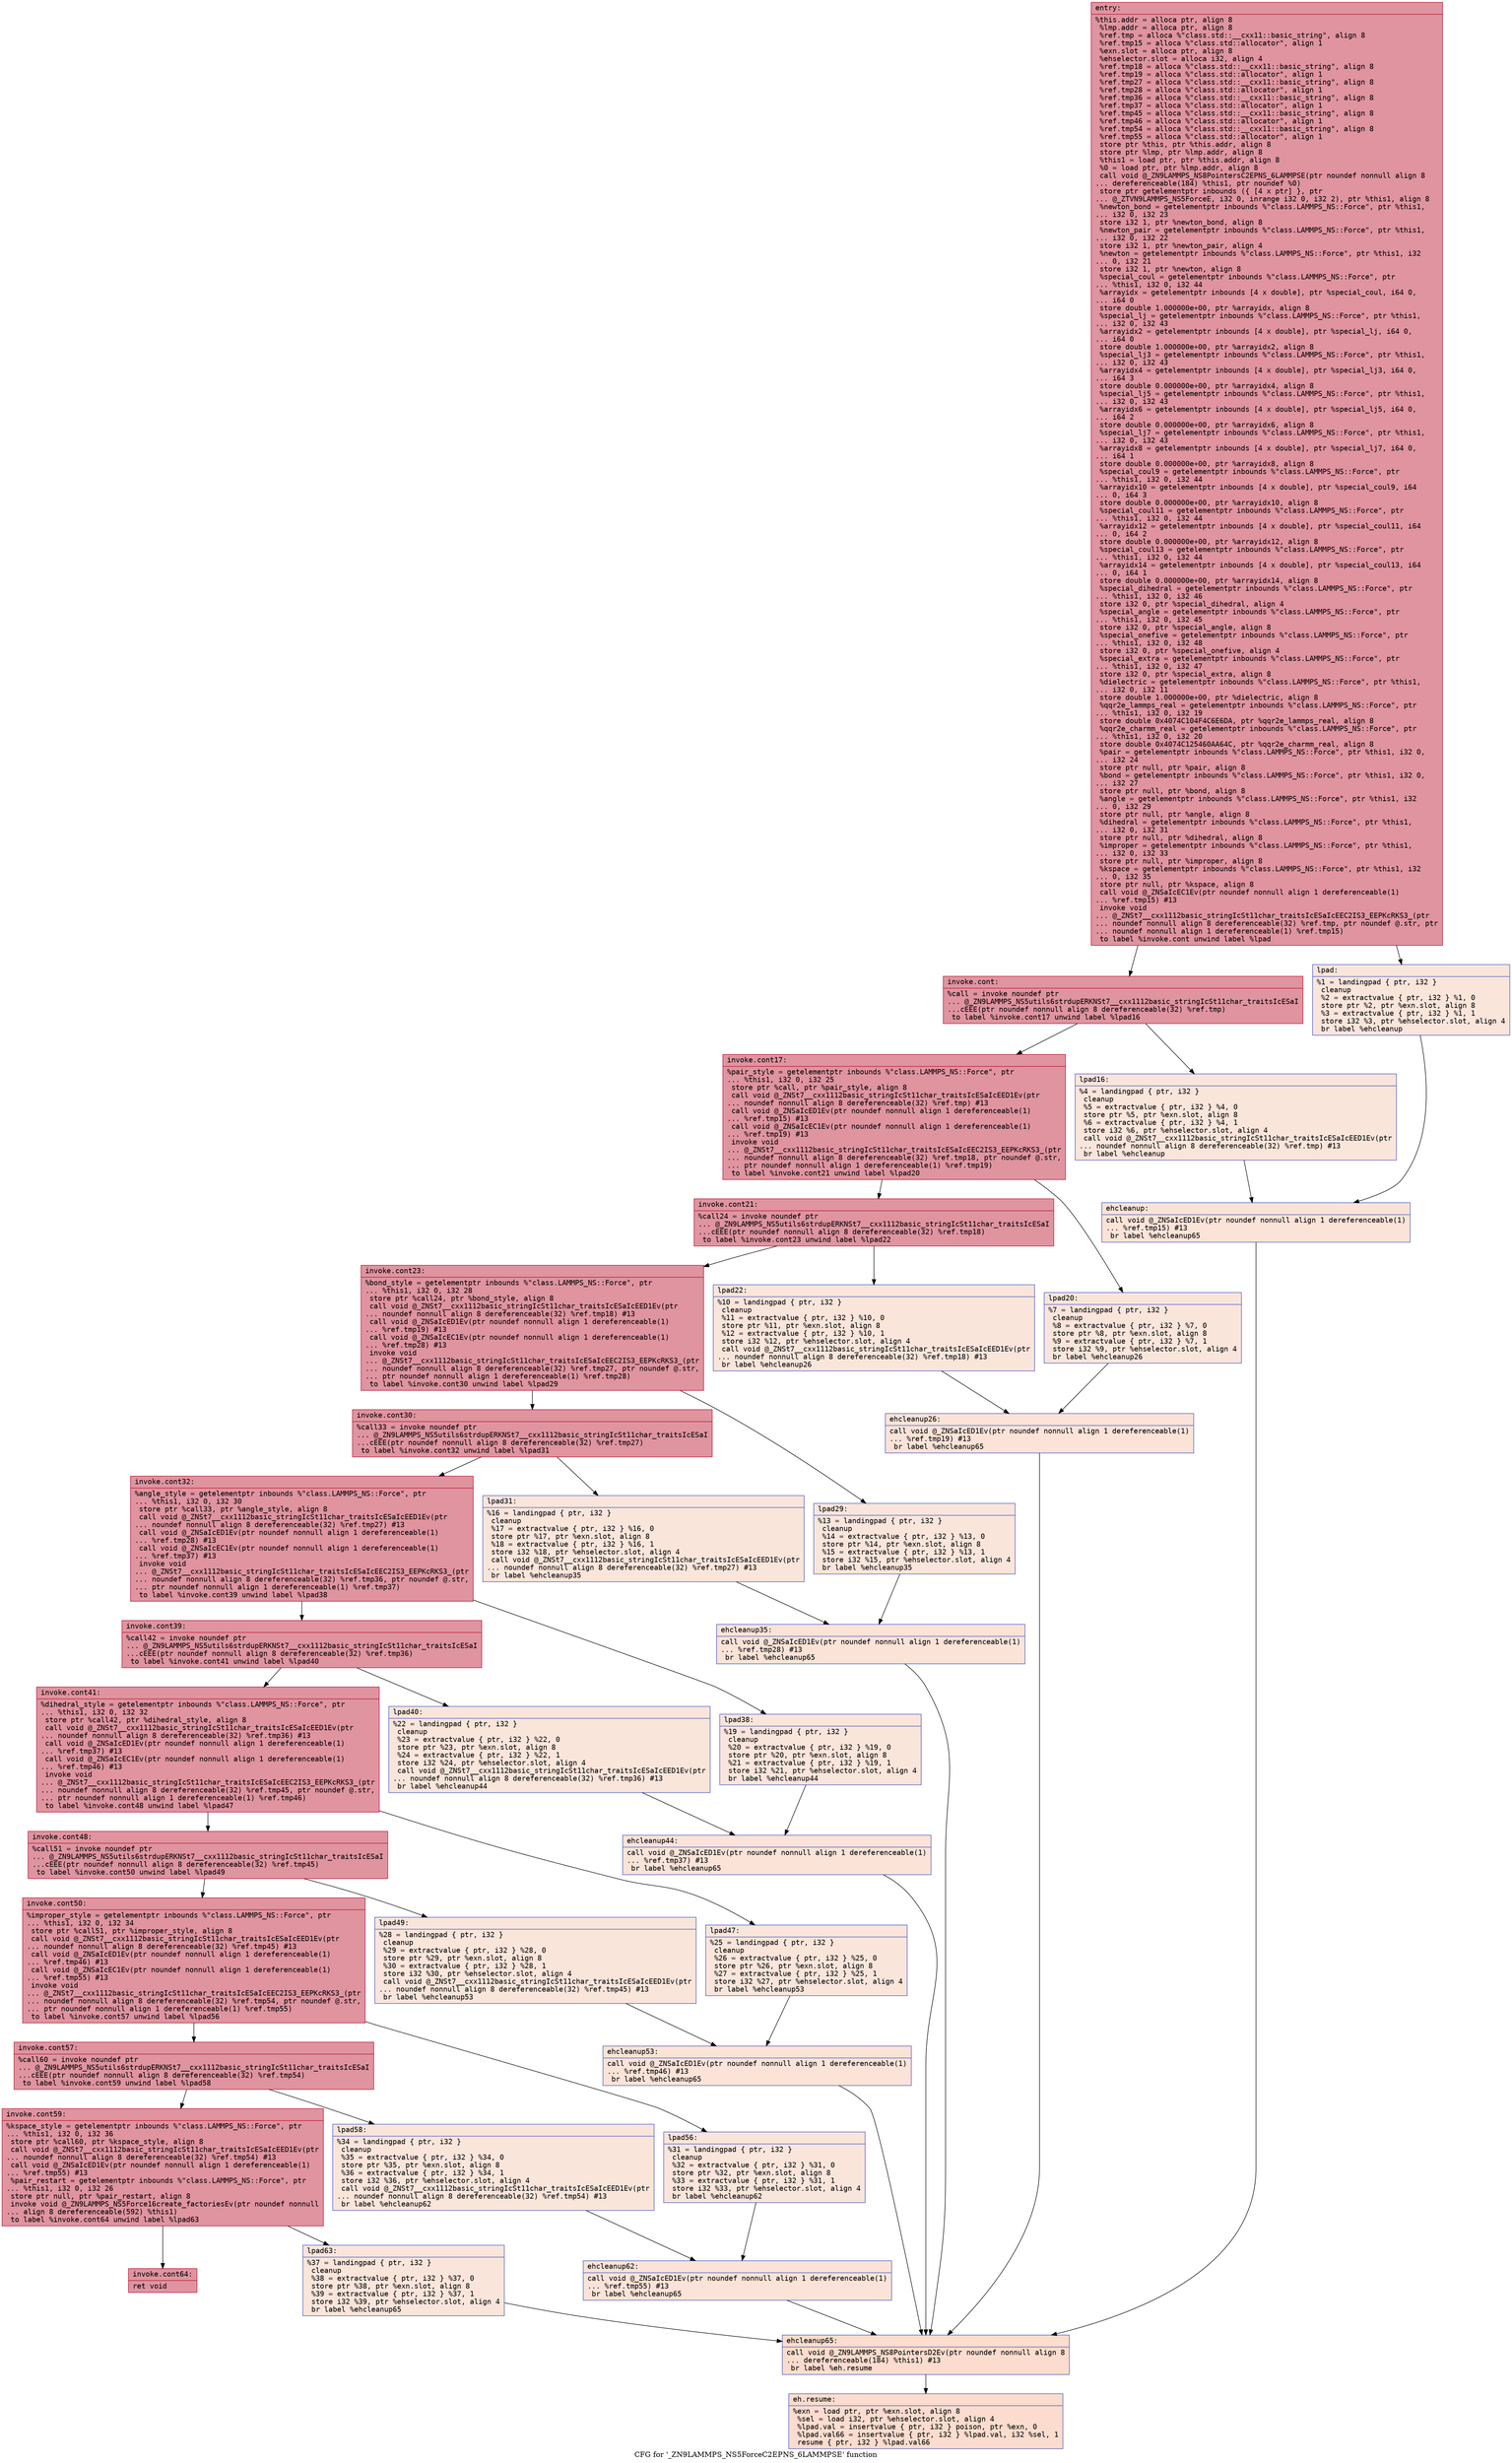 digraph "CFG for '_ZN9LAMMPS_NS5ForceC2EPNS_6LAMMPSE' function" {
	label="CFG for '_ZN9LAMMPS_NS5ForceC2EPNS_6LAMMPSE' function";

	Node0x563a5df92fa0 [shape=record,color="#b70d28ff", style=filled, fillcolor="#b70d2870" fontname="Courier",label="{entry:\l|  %this.addr = alloca ptr, align 8\l  %lmp.addr = alloca ptr, align 8\l  %ref.tmp = alloca %\"class.std::__cxx11::basic_string\", align 8\l  %ref.tmp15 = alloca %\"class.std::allocator\", align 1\l  %exn.slot = alloca ptr, align 8\l  %ehselector.slot = alloca i32, align 4\l  %ref.tmp18 = alloca %\"class.std::__cxx11::basic_string\", align 8\l  %ref.tmp19 = alloca %\"class.std::allocator\", align 1\l  %ref.tmp27 = alloca %\"class.std::__cxx11::basic_string\", align 8\l  %ref.tmp28 = alloca %\"class.std::allocator\", align 1\l  %ref.tmp36 = alloca %\"class.std::__cxx11::basic_string\", align 8\l  %ref.tmp37 = alloca %\"class.std::allocator\", align 1\l  %ref.tmp45 = alloca %\"class.std::__cxx11::basic_string\", align 8\l  %ref.tmp46 = alloca %\"class.std::allocator\", align 1\l  %ref.tmp54 = alloca %\"class.std::__cxx11::basic_string\", align 8\l  %ref.tmp55 = alloca %\"class.std::allocator\", align 1\l  store ptr %this, ptr %this.addr, align 8\l  store ptr %lmp, ptr %lmp.addr, align 8\l  %this1 = load ptr, ptr %this.addr, align 8\l  %0 = load ptr, ptr %lmp.addr, align 8\l  call void @_ZN9LAMMPS_NS8PointersC2EPNS_6LAMMPSE(ptr noundef nonnull align 8\l... dereferenceable(184) %this1, ptr noundef %0)\l  store ptr getelementptr inbounds (\{ [4 x ptr] \}, ptr\l... @_ZTVN9LAMMPS_NS5ForceE, i32 0, inrange i32 0, i32 2), ptr %this1, align 8\l  %newton_bond = getelementptr inbounds %\"class.LAMMPS_NS::Force\", ptr %this1,\l... i32 0, i32 23\l  store i32 1, ptr %newton_bond, align 8\l  %newton_pair = getelementptr inbounds %\"class.LAMMPS_NS::Force\", ptr %this1,\l... i32 0, i32 22\l  store i32 1, ptr %newton_pair, align 4\l  %newton = getelementptr inbounds %\"class.LAMMPS_NS::Force\", ptr %this1, i32\l... 0, i32 21\l  store i32 1, ptr %newton, align 8\l  %special_coul = getelementptr inbounds %\"class.LAMMPS_NS::Force\", ptr\l... %this1, i32 0, i32 44\l  %arrayidx = getelementptr inbounds [4 x double], ptr %special_coul, i64 0,\l... i64 0\l  store double 1.000000e+00, ptr %arrayidx, align 8\l  %special_lj = getelementptr inbounds %\"class.LAMMPS_NS::Force\", ptr %this1,\l... i32 0, i32 43\l  %arrayidx2 = getelementptr inbounds [4 x double], ptr %special_lj, i64 0,\l... i64 0\l  store double 1.000000e+00, ptr %arrayidx2, align 8\l  %special_lj3 = getelementptr inbounds %\"class.LAMMPS_NS::Force\", ptr %this1,\l... i32 0, i32 43\l  %arrayidx4 = getelementptr inbounds [4 x double], ptr %special_lj3, i64 0,\l... i64 3\l  store double 0.000000e+00, ptr %arrayidx4, align 8\l  %special_lj5 = getelementptr inbounds %\"class.LAMMPS_NS::Force\", ptr %this1,\l... i32 0, i32 43\l  %arrayidx6 = getelementptr inbounds [4 x double], ptr %special_lj5, i64 0,\l... i64 2\l  store double 0.000000e+00, ptr %arrayidx6, align 8\l  %special_lj7 = getelementptr inbounds %\"class.LAMMPS_NS::Force\", ptr %this1,\l... i32 0, i32 43\l  %arrayidx8 = getelementptr inbounds [4 x double], ptr %special_lj7, i64 0,\l... i64 1\l  store double 0.000000e+00, ptr %arrayidx8, align 8\l  %special_coul9 = getelementptr inbounds %\"class.LAMMPS_NS::Force\", ptr\l... %this1, i32 0, i32 44\l  %arrayidx10 = getelementptr inbounds [4 x double], ptr %special_coul9, i64\l... 0, i64 3\l  store double 0.000000e+00, ptr %arrayidx10, align 8\l  %special_coul11 = getelementptr inbounds %\"class.LAMMPS_NS::Force\", ptr\l... %this1, i32 0, i32 44\l  %arrayidx12 = getelementptr inbounds [4 x double], ptr %special_coul11, i64\l... 0, i64 2\l  store double 0.000000e+00, ptr %arrayidx12, align 8\l  %special_coul13 = getelementptr inbounds %\"class.LAMMPS_NS::Force\", ptr\l... %this1, i32 0, i32 44\l  %arrayidx14 = getelementptr inbounds [4 x double], ptr %special_coul13, i64\l... 0, i64 1\l  store double 0.000000e+00, ptr %arrayidx14, align 8\l  %special_dihedral = getelementptr inbounds %\"class.LAMMPS_NS::Force\", ptr\l... %this1, i32 0, i32 46\l  store i32 0, ptr %special_dihedral, align 4\l  %special_angle = getelementptr inbounds %\"class.LAMMPS_NS::Force\", ptr\l... %this1, i32 0, i32 45\l  store i32 0, ptr %special_angle, align 8\l  %special_onefive = getelementptr inbounds %\"class.LAMMPS_NS::Force\", ptr\l... %this1, i32 0, i32 48\l  store i32 0, ptr %special_onefive, align 4\l  %special_extra = getelementptr inbounds %\"class.LAMMPS_NS::Force\", ptr\l... %this1, i32 0, i32 47\l  store i32 0, ptr %special_extra, align 8\l  %dielectric = getelementptr inbounds %\"class.LAMMPS_NS::Force\", ptr %this1,\l... i32 0, i32 11\l  store double 1.000000e+00, ptr %dielectric, align 8\l  %qqr2e_lammps_real = getelementptr inbounds %\"class.LAMMPS_NS::Force\", ptr\l... %this1, i32 0, i32 19\l  store double 0x4074C104F4C6E6DA, ptr %qqr2e_lammps_real, align 8\l  %qqr2e_charmm_real = getelementptr inbounds %\"class.LAMMPS_NS::Force\", ptr\l... %this1, i32 0, i32 20\l  store double 0x4074C125460AA64C, ptr %qqr2e_charmm_real, align 8\l  %pair = getelementptr inbounds %\"class.LAMMPS_NS::Force\", ptr %this1, i32 0,\l... i32 24\l  store ptr null, ptr %pair, align 8\l  %bond = getelementptr inbounds %\"class.LAMMPS_NS::Force\", ptr %this1, i32 0,\l... i32 27\l  store ptr null, ptr %bond, align 8\l  %angle = getelementptr inbounds %\"class.LAMMPS_NS::Force\", ptr %this1, i32\l... 0, i32 29\l  store ptr null, ptr %angle, align 8\l  %dihedral = getelementptr inbounds %\"class.LAMMPS_NS::Force\", ptr %this1,\l... i32 0, i32 31\l  store ptr null, ptr %dihedral, align 8\l  %improper = getelementptr inbounds %\"class.LAMMPS_NS::Force\", ptr %this1,\l... i32 0, i32 33\l  store ptr null, ptr %improper, align 8\l  %kspace = getelementptr inbounds %\"class.LAMMPS_NS::Force\", ptr %this1, i32\l... 0, i32 35\l  store ptr null, ptr %kspace, align 8\l  call void @_ZNSaIcEC1Ev(ptr noundef nonnull align 1 dereferenceable(1)\l... %ref.tmp15) #13\l  invoke void\l... @_ZNSt7__cxx1112basic_stringIcSt11char_traitsIcESaIcEEC2IS3_EEPKcRKS3_(ptr\l... noundef nonnull align 8 dereferenceable(32) %ref.tmp, ptr noundef @.str, ptr\l... noundef nonnull align 1 dereferenceable(1) %ref.tmp15)\l          to label %invoke.cont unwind label %lpad\l}"];
	Node0x563a5df92fa0 -> Node0x563a5df98fe0[tooltip="entry -> invoke.cont\nProbability 100.00%" ];
	Node0x563a5df92fa0 -> Node0x563a5df990c0[tooltip="entry -> lpad\nProbability 0.00%" ];
	Node0x563a5df98fe0 [shape=record,color="#b70d28ff", style=filled, fillcolor="#b70d2870" fontname="Courier",label="{invoke.cont:\l|  %call = invoke noundef ptr\l... @_ZN9LAMMPS_NS5utils6strdupERKNSt7__cxx1112basic_stringIcSt11char_traitsIcESaI\l...cEEE(ptr noundef nonnull align 8 dereferenceable(32) %ref.tmp)\l          to label %invoke.cont17 unwind label %lpad16\l}"];
	Node0x563a5df98fe0 -> Node0x563a5df98f30[tooltip="invoke.cont -> invoke.cont17\nProbability 100.00%" ];
	Node0x563a5df98fe0 -> Node0x563a5df994e0[tooltip="invoke.cont -> lpad16\nProbability 0.00%" ];
	Node0x563a5df98f30 [shape=record,color="#b70d28ff", style=filled, fillcolor="#b70d2870" fontname="Courier",label="{invoke.cont17:\l|  %pair_style = getelementptr inbounds %\"class.LAMMPS_NS::Force\", ptr\l... %this1, i32 0, i32 25\l  store ptr %call, ptr %pair_style, align 8\l  call void @_ZNSt7__cxx1112basic_stringIcSt11char_traitsIcESaIcEED1Ev(ptr\l... noundef nonnull align 8 dereferenceable(32) %ref.tmp) #13\l  call void @_ZNSaIcED1Ev(ptr noundef nonnull align 1 dereferenceable(1)\l... %ref.tmp15) #13\l  call void @_ZNSaIcEC1Ev(ptr noundef nonnull align 1 dereferenceable(1)\l... %ref.tmp19) #13\l  invoke void\l... @_ZNSt7__cxx1112basic_stringIcSt11char_traitsIcESaIcEEC2IS3_EEPKcRKS3_(ptr\l... noundef nonnull align 8 dereferenceable(32) %ref.tmp18, ptr noundef @.str,\l... ptr noundef nonnull align 1 dereferenceable(1) %ref.tmp19)\l          to label %invoke.cont21 unwind label %lpad20\l}"];
	Node0x563a5df98f30 -> Node0x563a5df99da0[tooltip="invoke.cont17 -> invoke.cont21\nProbability 100.00%" ];
	Node0x563a5df98f30 -> Node0x563a5df99e80[tooltip="invoke.cont17 -> lpad20\nProbability 0.00%" ];
	Node0x563a5df99da0 [shape=record,color="#b70d28ff", style=filled, fillcolor="#b70d2870" fontname="Courier",label="{invoke.cont21:\l|  %call24 = invoke noundef ptr\l... @_ZN9LAMMPS_NS5utils6strdupERKNSt7__cxx1112basic_stringIcSt11char_traitsIcESaI\l...cEEE(ptr noundef nonnull align 8 dereferenceable(32) %ref.tmp18)\l          to label %invoke.cont23 unwind label %lpad22\l}"];
	Node0x563a5df99da0 -> Node0x563a5df99d50[tooltip="invoke.cont21 -> invoke.cont23\nProbability 100.00%" ];
	Node0x563a5df99da0 -> Node0x563a5df9a170[tooltip="invoke.cont21 -> lpad22\nProbability 0.00%" ];
	Node0x563a5df99d50 [shape=record,color="#b70d28ff", style=filled, fillcolor="#b70d2870" fontname="Courier",label="{invoke.cont23:\l|  %bond_style = getelementptr inbounds %\"class.LAMMPS_NS::Force\", ptr\l... %this1, i32 0, i32 28\l  store ptr %call24, ptr %bond_style, align 8\l  call void @_ZNSt7__cxx1112basic_stringIcSt11char_traitsIcESaIcEED1Ev(ptr\l... noundef nonnull align 8 dereferenceable(32) %ref.tmp18) #13\l  call void @_ZNSaIcED1Ev(ptr noundef nonnull align 1 dereferenceable(1)\l... %ref.tmp19) #13\l  call void @_ZNSaIcEC1Ev(ptr noundef nonnull align 1 dereferenceable(1)\l... %ref.tmp28) #13\l  invoke void\l... @_ZNSt7__cxx1112basic_stringIcSt11char_traitsIcESaIcEEC2IS3_EEPKcRKS3_(ptr\l... noundef nonnull align 8 dereferenceable(32) %ref.tmp27, ptr noundef @.str,\l... ptr noundef nonnull align 1 dereferenceable(1) %ref.tmp28)\l          to label %invoke.cont30 unwind label %lpad29\l}"];
	Node0x563a5df99d50 -> Node0x563a5df9a830[tooltip="invoke.cont23 -> invoke.cont30\nProbability 100.00%" ];
	Node0x563a5df99d50 -> Node0x563a5df9a8b0[tooltip="invoke.cont23 -> lpad29\nProbability 0.00%" ];
	Node0x563a5df9a830 [shape=record,color="#b70d28ff", style=filled, fillcolor="#b70d2870" fontname="Courier",label="{invoke.cont30:\l|  %call33 = invoke noundef ptr\l... @_ZN9LAMMPS_NS5utils6strdupERKNSt7__cxx1112basic_stringIcSt11char_traitsIcESaI\l...cEEE(ptr noundef nonnull align 8 dereferenceable(32) %ref.tmp27)\l          to label %invoke.cont32 unwind label %lpad31\l}"];
	Node0x563a5df9a830 -> Node0x563a5df9a7e0[tooltip="invoke.cont30 -> invoke.cont32\nProbability 100.00%" ];
	Node0x563a5df9a830 -> Node0x563a5df9aae0[tooltip="invoke.cont30 -> lpad31\nProbability 0.00%" ];
	Node0x563a5df9a7e0 [shape=record,color="#b70d28ff", style=filled, fillcolor="#b70d2870" fontname="Courier",label="{invoke.cont32:\l|  %angle_style = getelementptr inbounds %\"class.LAMMPS_NS::Force\", ptr\l... %this1, i32 0, i32 30\l  store ptr %call33, ptr %angle_style, align 8\l  call void @_ZNSt7__cxx1112basic_stringIcSt11char_traitsIcESaIcEED1Ev(ptr\l... noundef nonnull align 8 dereferenceable(32) %ref.tmp27) #13\l  call void @_ZNSaIcED1Ev(ptr noundef nonnull align 1 dereferenceable(1)\l... %ref.tmp28) #13\l  call void @_ZNSaIcEC1Ev(ptr noundef nonnull align 1 dereferenceable(1)\l... %ref.tmp37) #13\l  invoke void\l... @_ZNSt7__cxx1112basic_stringIcSt11char_traitsIcESaIcEEC2IS3_EEPKcRKS3_(ptr\l... noundef nonnull align 8 dereferenceable(32) %ref.tmp36, ptr noundef @.str,\l... ptr noundef nonnull align 1 dereferenceable(1) %ref.tmp37)\l          to label %invoke.cont39 unwind label %lpad38\l}"];
	Node0x563a5df9a7e0 -> Node0x563a5df9b1a0[tooltip="invoke.cont32 -> invoke.cont39\nProbability 100.00%" ];
	Node0x563a5df9a7e0 -> Node0x563a5df9b220[tooltip="invoke.cont32 -> lpad38\nProbability 0.00%" ];
	Node0x563a5df9b1a0 [shape=record,color="#b70d28ff", style=filled, fillcolor="#b70d2870" fontname="Courier",label="{invoke.cont39:\l|  %call42 = invoke noundef ptr\l... @_ZN9LAMMPS_NS5utils6strdupERKNSt7__cxx1112basic_stringIcSt11char_traitsIcESaI\l...cEEE(ptr noundef nonnull align 8 dereferenceable(32) %ref.tmp36)\l          to label %invoke.cont41 unwind label %lpad40\l}"];
	Node0x563a5df9b1a0 -> Node0x563a5df9b150[tooltip="invoke.cont39 -> invoke.cont41\nProbability 100.00%" ];
	Node0x563a5df9b1a0 -> Node0x563a5df9b450[tooltip="invoke.cont39 -> lpad40\nProbability 0.00%" ];
	Node0x563a5df9b150 [shape=record,color="#b70d28ff", style=filled, fillcolor="#b70d2870" fontname="Courier",label="{invoke.cont41:\l|  %dihedral_style = getelementptr inbounds %\"class.LAMMPS_NS::Force\", ptr\l... %this1, i32 0, i32 32\l  store ptr %call42, ptr %dihedral_style, align 8\l  call void @_ZNSt7__cxx1112basic_stringIcSt11char_traitsIcESaIcEED1Ev(ptr\l... noundef nonnull align 8 dereferenceable(32) %ref.tmp36) #13\l  call void @_ZNSaIcED1Ev(ptr noundef nonnull align 1 dereferenceable(1)\l... %ref.tmp37) #13\l  call void @_ZNSaIcEC1Ev(ptr noundef nonnull align 1 dereferenceable(1)\l... %ref.tmp46) #13\l  invoke void\l... @_ZNSt7__cxx1112basic_stringIcSt11char_traitsIcESaIcEEC2IS3_EEPKcRKS3_(ptr\l... noundef nonnull align 8 dereferenceable(32) %ref.tmp45, ptr noundef @.str,\l... ptr noundef nonnull align 1 dereferenceable(1) %ref.tmp46)\l          to label %invoke.cont48 unwind label %lpad47\l}"];
	Node0x563a5df9b150 -> Node0x563a5df9bbf0[tooltip="invoke.cont41 -> invoke.cont48\nProbability 100.00%" ];
	Node0x563a5df9b150 -> Node0x563a5df9bc70[tooltip="invoke.cont41 -> lpad47\nProbability 0.00%" ];
	Node0x563a5df9bbf0 [shape=record,color="#b70d28ff", style=filled, fillcolor="#b70d2870" fontname="Courier",label="{invoke.cont48:\l|  %call51 = invoke noundef ptr\l... @_ZN9LAMMPS_NS5utils6strdupERKNSt7__cxx1112basic_stringIcSt11char_traitsIcESaI\l...cEEE(ptr noundef nonnull align 8 dereferenceable(32) %ref.tmp45)\l          to label %invoke.cont50 unwind label %lpad49\l}"];
	Node0x563a5df9bbf0 -> Node0x563a5df9bba0[tooltip="invoke.cont48 -> invoke.cont50\nProbability 100.00%" ];
	Node0x563a5df9bbf0 -> Node0x563a5df9bea0[tooltip="invoke.cont48 -> lpad49\nProbability 0.00%" ];
	Node0x563a5df9bba0 [shape=record,color="#b70d28ff", style=filled, fillcolor="#b70d2870" fontname="Courier",label="{invoke.cont50:\l|  %improper_style = getelementptr inbounds %\"class.LAMMPS_NS::Force\", ptr\l... %this1, i32 0, i32 34\l  store ptr %call51, ptr %improper_style, align 8\l  call void @_ZNSt7__cxx1112basic_stringIcSt11char_traitsIcESaIcEED1Ev(ptr\l... noundef nonnull align 8 dereferenceable(32) %ref.tmp45) #13\l  call void @_ZNSaIcED1Ev(ptr noundef nonnull align 1 dereferenceable(1)\l... %ref.tmp46) #13\l  call void @_ZNSaIcEC1Ev(ptr noundef nonnull align 1 dereferenceable(1)\l... %ref.tmp55) #13\l  invoke void\l... @_ZNSt7__cxx1112basic_stringIcSt11char_traitsIcESaIcEEC2IS3_EEPKcRKS3_(ptr\l... noundef nonnull align 8 dereferenceable(32) %ref.tmp54, ptr noundef @.str,\l... ptr noundef nonnull align 1 dereferenceable(1) %ref.tmp55)\l          to label %invoke.cont57 unwind label %lpad56\l}"];
	Node0x563a5df9bba0 -> Node0x563a5df9c640[tooltip="invoke.cont50 -> invoke.cont57\nProbability 100.00%" ];
	Node0x563a5df9bba0 -> Node0x563a5df9c6c0[tooltip="invoke.cont50 -> lpad56\nProbability 0.00%" ];
	Node0x563a5df9c640 [shape=record,color="#b70d28ff", style=filled, fillcolor="#b70d2870" fontname="Courier",label="{invoke.cont57:\l|  %call60 = invoke noundef ptr\l... @_ZN9LAMMPS_NS5utils6strdupERKNSt7__cxx1112basic_stringIcSt11char_traitsIcESaI\l...cEEE(ptr noundef nonnull align 8 dereferenceable(32) %ref.tmp54)\l          to label %invoke.cont59 unwind label %lpad58\l}"];
	Node0x563a5df9c640 -> Node0x563a5df9c5f0[tooltip="invoke.cont57 -> invoke.cont59\nProbability 100.00%" ];
	Node0x563a5df9c640 -> Node0x563a5df9c8f0[tooltip="invoke.cont57 -> lpad58\nProbability 0.00%" ];
	Node0x563a5df9c5f0 [shape=record,color="#b70d28ff", style=filled, fillcolor="#b70d2870" fontname="Courier",label="{invoke.cont59:\l|  %kspace_style = getelementptr inbounds %\"class.LAMMPS_NS::Force\", ptr\l... %this1, i32 0, i32 36\l  store ptr %call60, ptr %kspace_style, align 8\l  call void @_ZNSt7__cxx1112basic_stringIcSt11char_traitsIcESaIcEED1Ev(ptr\l... noundef nonnull align 8 dereferenceable(32) %ref.tmp54) #13\l  call void @_ZNSaIcED1Ev(ptr noundef nonnull align 1 dereferenceable(1)\l... %ref.tmp55) #13\l  %pair_restart = getelementptr inbounds %\"class.LAMMPS_NS::Force\", ptr\l... %this1, i32 0, i32 26\l  store ptr null, ptr %pair_restart, align 8\l  invoke void @_ZN9LAMMPS_NS5Force16create_factoriesEv(ptr noundef nonnull\l... align 8 dereferenceable(592) %this1)\l          to label %invoke.cont64 unwind label %lpad63\l}"];
	Node0x563a5df9c5f0 -> Node0x563a5df9d120[tooltip="invoke.cont59 -> invoke.cont64\nProbability 100.00%" ];
	Node0x563a5df9c5f0 -> Node0x563a5df9d1a0[tooltip="invoke.cont59 -> lpad63\nProbability 0.00%" ];
	Node0x563a5df9d120 [shape=record,color="#b70d28ff", style=filled, fillcolor="#b70d2870" fontname="Courier",label="{invoke.cont64:\l|  ret void\l}"];
	Node0x563a5df990c0 [shape=record,color="#3d50c3ff", style=filled, fillcolor="#f4c5ad70" fontname="Courier",label="{lpad:\l|  %1 = landingpad \{ ptr, i32 \}\l          cleanup\l  %2 = extractvalue \{ ptr, i32 \} %1, 0\l  store ptr %2, ptr %exn.slot, align 8\l  %3 = extractvalue \{ ptr, i32 \} %1, 1\l  store i32 %3, ptr %ehselector.slot, align 4\l  br label %ehcleanup\l}"];
	Node0x563a5df990c0 -> Node0x563a5df9d6a0[tooltip="lpad -> ehcleanup\nProbability 100.00%" ];
	Node0x563a5df994e0 [shape=record,color="#3d50c3ff", style=filled, fillcolor="#f4c5ad70" fontname="Courier",label="{lpad16:\l|  %4 = landingpad \{ ptr, i32 \}\l          cleanup\l  %5 = extractvalue \{ ptr, i32 \} %4, 0\l  store ptr %5, ptr %exn.slot, align 8\l  %6 = extractvalue \{ ptr, i32 \} %4, 1\l  store i32 %6, ptr %ehselector.slot, align 4\l  call void @_ZNSt7__cxx1112basic_stringIcSt11char_traitsIcESaIcEED1Ev(ptr\l... noundef nonnull align 8 dereferenceable(32) %ref.tmp) #13\l  br label %ehcleanup\l}"];
	Node0x563a5df994e0 -> Node0x563a5df9d6a0[tooltip="lpad16 -> ehcleanup\nProbability 100.00%" ];
	Node0x563a5df9d6a0 [shape=record,color="#3d50c3ff", style=filled, fillcolor="#f6bfa670" fontname="Courier",label="{ehcleanup:\l|  call void @_ZNSaIcED1Ev(ptr noundef nonnull align 1 dereferenceable(1)\l... %ref.tmp15) #13\l  br label %ehcleanup65\l}"];
	Node0x563a5df9d6a0 -> Node0x563a5df9dcc0[tooltip="ehcleanup -> ehcleanup65\nProbability 100.00%" ];
	Node0x563a5df99e80 [shape=record,color="#3d50c3ff", style=filled, fillcolor="#f4c5ad70" fontname="Courier",label="{lpad20:\l|  %7 = landingpad \{ ptr, i32 \}\l          cleanup\l  %8 = extractvalue \{ ptr, i32 \} %7, 0\l  store ptr %8, ptr %exn.slot, align 8\l  %9 = extractvalue \{ ptr, i32 \} %7, 1\l  store i32 %9, ptr %ehselector.slot, align 4\l  br label %ehcleanup26\l}"];
	Node0x563a5df99e80 -> Node0x563a5df9e010[tooltip="lpad20 -> ehcleanup26\nProbability 100.00%" ];
	Node0x563a5df9a170 [shape=record,color="#3d50c3ff", style=filled, fillcolor="#f4c5ad70" fontname="Courier",label="{lpad22:\l|  %10 = landingpad \{ ptr, i32 \}\l          cleanup\l  %11 = extractvalue \{ ptr, i32 \} %10, 0\l  store ptr %11, ptr %exn.slot, align 8\l  %12 = extractvalue \{ ptr, i32 \} %10, 1\l  store i32 %12, ptr %ehselector.slot, align 4\l  call void @_ZNSt7__cxx1112basic_stringIcSt11char_traitsIcESaIcEED1Ev(ptr\l... noundef nonnull align 8 dereferenceable(32) %ref.tmp18) #13\l  br label %ehcleanup26\l}"];
	Node0x563a5df9a170 -> Node0x563a5df9e010[tooltip="lpad22 -> ehcleanup26\nProbability 100.00%" ];
	Node0x563a5df9e010 [shape=record,color="#3d50c3ff", style=filled, fillcolor="#f6bfa670" fontname="Courier",label="{ehcleanup26:\l|  call void @_ZNSaIcED1Ev(ptr noundef nonnull align 1 dereferenceable(1)\l... %ref.tmp19) #13\l  br label %ehcleanup65\l}"];
	Node0x563a5df9e010 -> Node0x563a5df9dcc0[tooltip="ehcleanup26 -> ehcleanup65\nProbability 100.00%" ];
	Node0x563a5df9a8b0 [shape=record,color="#3d50c3ff", style=filled, fillcolor="#f4c5ad70" fontname="Courier",label="{lpad29:\l|  %13 = landingpad \{ ptr, i32 \}\l          cleanup\l  %14 = extractvalue \{ ptr, i32 \} %13, 0\l  store ptr %14, ptr %exn.slot, align 8\l  %15 = extractvalue \{ ptr, i32 \} %13, 1\l  store i32 %15, ptr %ehselector.slot, align 4\l  br label %ehcleanup35\l}"];
	Node0x563a5df9a8b0 -> Node0x563a5df9e960[tooltip="lpad29 -> ehcleanup35\nProbability 100.00%" ];
	Node0x563a5df9aae0 [shape=record,color="#3d50c3ff", style=filled, fillcolor="#f4c5ad70" fontname="Courier",label="{lpad31:\l|  %16 = landingpad \{ ptr, i32 \}\l          cleanup\l  %17 = extractvalue \{ ptr, i32 \} %16, 0\l  store ptr %17, ptr %exn.slot, align 8\l  %18 = extractvalue \{ ptr, i32 \} %16, 1\l  store i32 %18, ptr %ehselector.slot, align 4\l  call void @_ZNSt7__cxx1112basic_stringIcSt11char_traitsIcESaIcEED1Ev(ptr\l... noundef nonnull align 8 dereferenceable(32) %ref.tmp27) #13\l  br label %ehcleanup35\l}"];
	Node0x563a5df9aae0 -> Node0x563a5df9e960[tooltip="lpad31 -> ehcleanup35\nProbability 100.00%" ];
	Node0x563a5df9e960 [shape=record,color="#3d50c3ff", style=filled, fillcolor="#f6bfa670" fontname="Courier",label="{ehcleanup35:\l|  call void @_ZNSaIcED1Ev(ptr noundef nonnull align 1 dereferenceable(1)\l... %ref.tmp28) #13\l  br label %ehcleanup65\l}"];
	Node0x563a5df9e960 -> Node0x563a5df9dcc0[tooltip="ehcleanup35 -> ehcleanup65\nProbability 100.00%" ];
	Node0x563a5df9b220 [shape=record,color="#3d50c3ff", style=filled, fillcolor="#f4c5ad70" fontname="Courier",label="{lpad38:\l|  %19 = landingpad \{ ptr, i32 \}\l          cleanup\l  %20 = extractvalue \{ ptr, i32 \} %19, 0\l  store ptr %20, ptr %exn.slot, align 8\l  %21 = extractvalue \{ ptr, i32 \} %19, 1\l  store i32 %21, ptr %ehselector.slot, align 4\l  br label %ehcleanup44\l}"];
	Node0x563a5df9b220 -> Node0x563a5df9f250[tooltip="lpad38 -> ehcleanup44\nProbability 100.00%" ];
	Node0x563a5df9b450 [shape=record,color="#3d50c3ff", style=filled, fillcolor="#f4c5ad70" fontname="Courier",label="{lpad40:\l|  %22 = landingpad \{ ptr, i32 \}\l          cleanup\l  %23 = extractvalue \{ ptr, i32 \} %22, 0\l  store ptr %23, ptr %exn.slot, align 8\l  %24 = extractvalue \{ ptr, i32 \} %22, 1\l  store i32 %24, ptr %ehselector.slot, align 4\l  call void @_ZNSt7__cxx1112basic_stringIcSt11char_traitsIcESaIcEED1Ev(ptr\l... noundef nonnull align 8 dereferenceable(32) %ref.tmp36) #13\l  br label %ehcleanup44\l}"];
	Node0x563a5df9b450 -> Node0x563a5df9f250[tooltip="lpad40 -> ehcleanup44\nProbability 100.00%" ];
	Node0x563a5df9f250 [shape=record,color="#3d50c3ff", style=filled, fillcolor="#f6bfa670" fontname="Courier",label="{ehcleanup44:\l|  call void @_ZNSaIcED1Ev(ptr noundef nonnull align 1 dereferenceable(1)\l... %ref.tmp37) #13\l  br label %ehcleanup65\l}"];
	Node0x563a5df9f250 -> Node0x563a5df9dcc0[tooltip="ehcleanup44 -> ehcleanup65\nProbability 100.00%" ];
	Node0x563a5df9bc70 [shape=record,color="#3d50c3ff", style=filled, fillcolor="#f4c5ad70" fontname="Courier",label="{lpad47:\l|  %25 = landingpad \{ ptr, i32 \}\l          cleanup\l  %26 = extractvalue \{ ptr, i32 \} %25, 0\l  store ptr %26, ptr %exn.slot, align 8\l  %27 = extractvalue \{ ptr, i32 \} %25, 1\l  store i32 %27, ptr %ehselector.slot, align 4\l  br label %ehcleanup53\l}"];
	Node0x563a5df9bc70 -> Node0x563a5df9fb40[tooltip="lpad47 -> ehcleanup53\nProbability 100.00%" ];
	Node0x563a5df9bea0 [shape=record,color="#3d50c3ff", style=filled, fillcolor="#f4c5ad70" fontname="Courier",label="{lpad49:\l|  %28 = landingpad \{ ptr, i32 \}\l          cleanup\l  %29 = extractvalue \{ ptr, i32 \} %28, 0\l  store ptr %29, ptr %exn.slot, align 8\l  %30 = extractvalue \{ ptr, i32 \} %28, 1\l  store i32 %30, ptr %ehselector.slot, align 4\l  call void @_ZNSt7__cxx1112basic_stringIcSt11char_traitsIcESaIcEED1Ev(ptr\l... noundef nonnull align 8 dereferenceable(32) %ref.tmp45) #13\l  br label %ehcleanup53\l}"];
	Node0x563a5df9bea0 -> Node0x563a5df9fb40[tooltip="lpad49 -> ehcleanup53\nProbability 100.00%" ];
	Node0x563a5df9fb40 [shape=record,color="#3d50c3ff", style=filled, fillcolor="#f6bfa670" fontname="Courier",label="{ehcleanup53:\l|  call void @_ZNSaIcED1Ev(ptr noundef nonnull align 1 dereferenceable(1)\l... %ref.tmp46) #13\l  br label %ehcleanup65\l}"];
	Node0x563a5df9fb40 -> Node0x563a5df9dcc0[tooltip="ehcleanup53 -> ehcleanup65\nProbability 100.00%" ];
	Node0x563a5df9c6c0 [shape=record,color="#3d50c3ff", style=filled, fillcolor="#f4c5ad70" fontname="Courier",label="{lpad56:\l|  %31 = landingpad \{ ptr, i32 \}\l          cleanup\l  %32 = extractvalue \{ ptr, i32 \} %31, 0\l  store ptr %32, ptr %exn.slot, align 8\l  %33 = extractvalue \{ ptr, i32 \} %31, 1\l  store i32 %33, ptr %ehselector.slot, align 4\l  br label %ehcleanup62\l}"];
	Node0x563a5df9c6c0 -> Node0x563a5df989b0[tooltip="lpad56 -> ehcleanup62\nProbability 100.00%" ];
	Node0x563a5df9c8f0 [shape=record,color="#3d50c3ff", style=filled, fillcolor="#f4c5ad70" fontname="Courier",label="{lpad58:\l|  %34 = landingpad \{ ptr, i32 \}\l          cleanup\l  %35 = extractvalue \{ ptr, i32 \} %34, 0\l  store ptr %35, ptr %exn.slot, align 8\l  %36 = extractvalue \{ ptr, i32 \} %34, 1\l  store i32 %36, ptr %ehselector.slot, align 4\l  call void @_ZNSt7__cxx1112basic_stringIcSt11char_traitsIcESaIcEED1Ev(ptr\l... noundef nonnull align 8 dereferenceable(32) %ref.tmp54) #13\l  br label %ehcleanup62\l}"];
	Node0x563a5df9c8f0 -> Node0x563a5df989b0[tooltip="lpad58 -> ehcleanup62\nProbability 100.00%" ];
	Node0x563a5df989b0 [shape=record,color="#3d50c3ff", style=filled, fillcolor="#f6bfa670" fontname="Courier",label="{ehcleanup62:\l|  call void @_ZNSaIcED1Ev(ptr noundef nonnull align 1 dereferenceable(1)\l... %ref.tmp55) #13\l  br label %ehcleanup65\l}"];
	Node0x563a5df989b0 -> Node0x563a5df9dcc0[tooltip="ehcleanup62 -> ehcleanup65\nProbability 100.00%" ];
	Node0x563a5df9d1a0 [shape=record,color="#3d50c3ff", style=filled, fillcolor="#f4c5ad70" fontname="Courier",label="{lpad63:\l|  %37 = landingpad \{ ptr, i32 \}\l          cleanup\l  %38 = extractvalue \{ ptr, i32 \} %37, 0\l  store ptr %38, ptr %exn.slot, align 8\l  %39 = extractvalue \{ ptr, i32 \} %37, 1\l  store i32 %39, ptr %ehselector.slot, align 4\l  br label %ehcleanup65\l}"];
	Node0x563a5df9d1a0 -> Node0x563a5df9dcc0[tooltip="lpad63 -> ehcleanup65\nProbability 100.00%" ];
	Node0x563a5df9dcc0 [shape=record,color="#3d50c3ff", style=filled, fillcolor="#f7af9170" fontname="Courier",label="{ehcleanup65:\l|  call void @_ZN9LAMMPS_NS8PointersD2Ev(ptr noundef nonnull align 8\l... dereferenceable(184) %this1) #13\l  br label %eh.resume\l}"];
	Node0x563a5df9dcc0 -> Node0x563a5dfa14f0[tooltip="ehcleanup65 -> eh.resume\nProbability 100.00%" ];
	Node0x563a5dfa14f0 [shape=record,color="#3d50c3ff", style=filled, fillcolor="#f7af9170" fontname="Courier",label="{eh.resume:\l|  %exn = load ptr, ptr %exn.slot, align 8\l  %sel = load i32, ptr %ehselector.slot, align 4\l  %lpad.val = insertvalue \{ ptr, i32 \} poison, ptr %exn, 0\l  %lpad.val66 = insertvalue \{ ptr, i32 \} %lpad.val, i32 %sel, 1\l  resume \{ ptr, i32 \} %lpad.val66\l}"];
}
